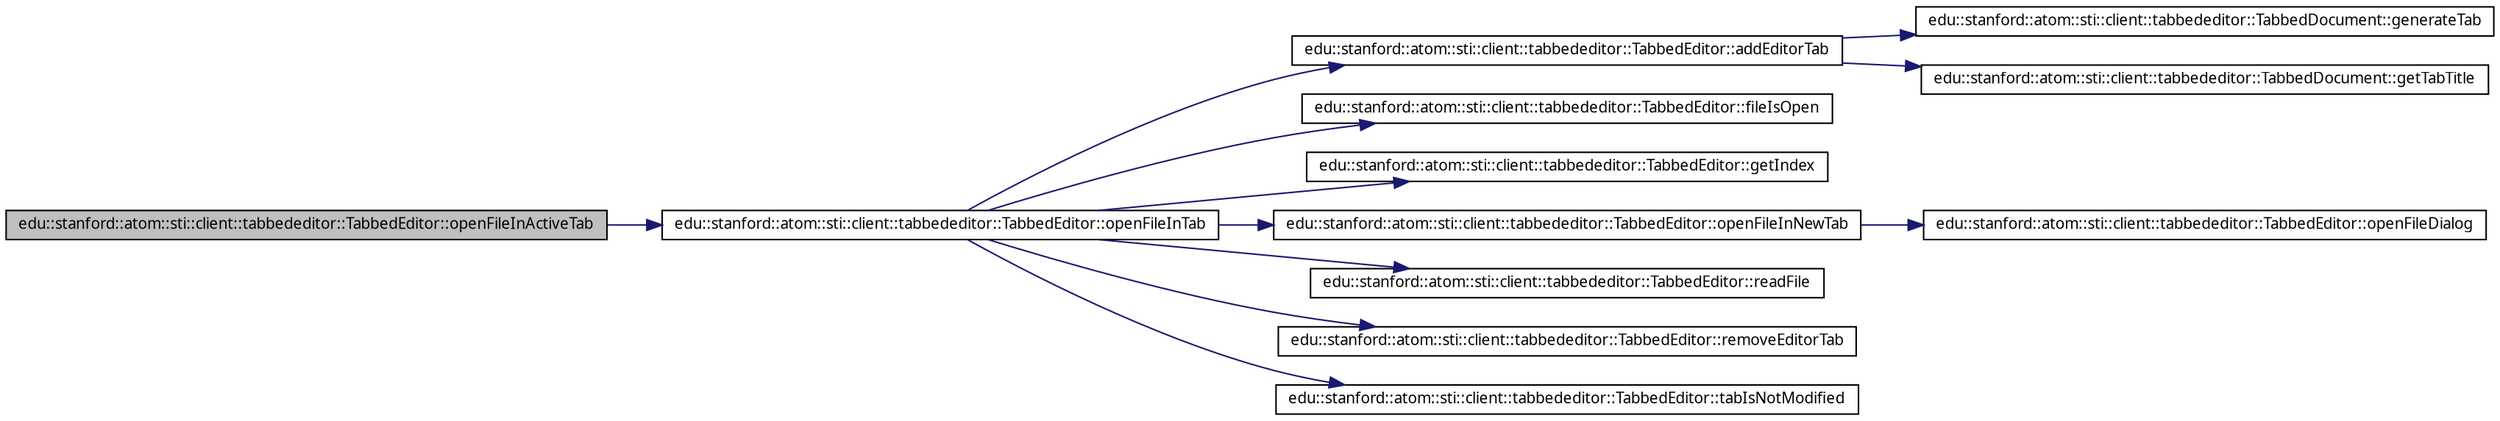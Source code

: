 digraph G
{
  edge [fontname="FreeSans.ttf",fontsize=10,labelfontname="FreeSans.ttf",labelfontsize=10];
  node [fontname="FreeSans.ttf",fontsize=10,shape=record];
  rankdir=LR;
  Node1 [label="edu::stanford::atom::sti::client::tabbededitor::TabbedEditor::openFileInActiveTab",height=0.2,width=0.4,color="black", fillcolor="grey75", style="filled" fontcolor="black"];
  Node1 -> Node2 [color="midnightblue",fontsize=10,style="solid",fontname="FreeSans.ttf"];
  Node2 [label="edu::stanford::atom::sti::client::tabbededitor::TabbedEditor::openFileInTab",height=0.2,width=0.4,color="black", fillcolor="white", style="filled",URL="$classedu_1_1stanford_1_1atom_1_1sti_1_1client_1_1tabbededitor_1_1TabbedEditor.html#6a9cc9f9cb63c7bfcf72026bd2e70768"];
  Node2 -> Node3 [color="midnightblue",fontsize=10,style="solid",fontname="FreeSans.ttf"];
  Node3 [label="edu::stanford::atom::sti::client::tabbededitor::TabbedEditor::addEditorTab",height=0.2,width=0.4,color="black", fillcolor="white", style="filled",URL="$classedu_1_1stanford_1_1atom_1_1sti_1_1client_1_1tabbededitor_1_1TabbedEditor.html#8dbd2dd6c50ba00d65b4cd30a502674e"];
  Node3 -> Node4 [color="midnightblue",fontsize=10,style="solid",fontname="FreeSans.ttf"];
  Node4 [label="edu::stanford::atom::sti::client::tabbededitor::TabbedDocument::generateTab",height=0.2,width=0.4,color="black", fillcolor="white", style="filled",URL="$classedu_1_1stanford_1_1atom_1_1sti_1_1client_1_1tabbededitor_1_1TabbedDocument.html#56828f3d035ff16d0f0b1ae5feaf8280"];
  Node3 -> Node5 [color="midnightblue",fontsize=10,style="solid",fontname="FreeSans.ttf"];
  Node5 [label="edu::stanford::atom::sti::client::tabbededitor::TabbedDocument::getTabTitle",height=0.2,width=0.4,color="black", fillcolor="white", style="filled",URL="$classedu_1_1stanford_1_1atom_1_1sti_1_1client_1_1tabbededitor_1_1TabbedDocument.html#4578e3779029f6d1e43794fdc7a89309"];
  Node2 -> Node6 [color="midnightblue",fontsize=10,style="solid",fontname="FreeSans.ttf"];
  Node6 [label="edu::stanford::atom::sti::client::tabbededitor::TabbedEditor::fileIsOpen",height=0.2,width=0.4,color="black", fillcolor="white", style="filled",URL="$classedu_1_1stanford_1_1atom_1_1sti_1_1client_1_1tabbededitor_1_1TabbedEditor.html#2fee54714904497a57af22717a9fa120"];
  Node2 -> Node7 [color="midnightblue",fontsize=10,style="solid",fontname="FreeSans.ttf"];
  Node7 [label="edu::stanford::atom::sti::client::tabbededitor::TabbedEditor::getIndex",height=0.2,width=0.4,color="black", fillcolor="white", style="filled",URL="$classedu_1_1stanford_1_1atom_1_1sti_1_1client_1_1tabbededitor_1_1TabbedEditor.html#a6d4b387942d3e226f42d944bd873364"];
  Node2 -> Node8 [color="midnightblue",fontsize=10,style="solid",fontname="FreeSans.ttf"];
  Node8 [label="edu::stanford::atom::sti::client::tabbededitor::TabbedEditor::openFileInNewTab",height=0.2,width=0.4,color="black", fillcolor="white", style="filled",URL="$classedu_1_1stanford_1_1atom_1_1sti_1_1client_1_1tabbededitor_1_1TabbedEditor.html#fce8422b2282ae8346eff51556dc2de5"];
  Node8 -> Node9 [color="midnightblue",fontsize=10,style="solid",fontname="FreeSans.ttf"];
  Node9 [label="edu::stanford::atom::sti::client::tabbededitor::TabbedEditor::openFileDialog",height=0.2,width=0.4,color="black", fillcolor="white", style="filled",URL="$classedu_1_1stanford_1_1atom_1_1sti_1_1client_1_1tabbededitor_1_1TabbedEditor.html#19916324c6f93642bef937d3772248c3"];
  Node2 -> Node10 [color="midnightblue",fontsize=10,style="solid",fontname="FreeSans.ttf"];
  Node10 [label="edu::stanford::atom::sti::client::tabbededitor::TabbedEditor::readFile",height=0.2,width=0.4,color="black", fillcolor="white", style="filled",URL="$classedu_1_1stanford_1_1atom_1_1sti_1_1client_1_1tabbededitor_1_1TabbedEditor.html#1683e968cbef49c91873927bdaa33f3b"];
  Node2 -> Node11 [color="midnightblue",fontsize=10,style="solid",fontname="FreeSans.ttf"];
  Node11 [label="edu::stanford::atom::sti::client::tabbededitor::TabbedEditor::removeEditorTab",height=0.2,width=0.4,color="black", fillcolor="white", style="filled",URL="$classedu_1_1stanford_1_1atom_1_1sti_1_1client_1_1tabbededitor_1_1TabbedEditor.html#52b10c2be5c37a6ee7e2f85c8a26878d"];
  Node2 -> Node12 [color="midnightblue",fontsize=10,style="solid",fontname="FreeSans.ttf"];
  Node12 [label="edu::stanford::atom::sti::client::tabbededitor::TabbedEditor::tabIsNotModified",height=0.2,width=0.4,color="black", fillcolor="white", style="filled",URL="$classedu_1_1stanford_1_1atom_1_1sti_1_1client_1_1tabbededitor_1_1TabbedEditor.html#022392ebe592e2e9845c265e034d92cc"];
}
